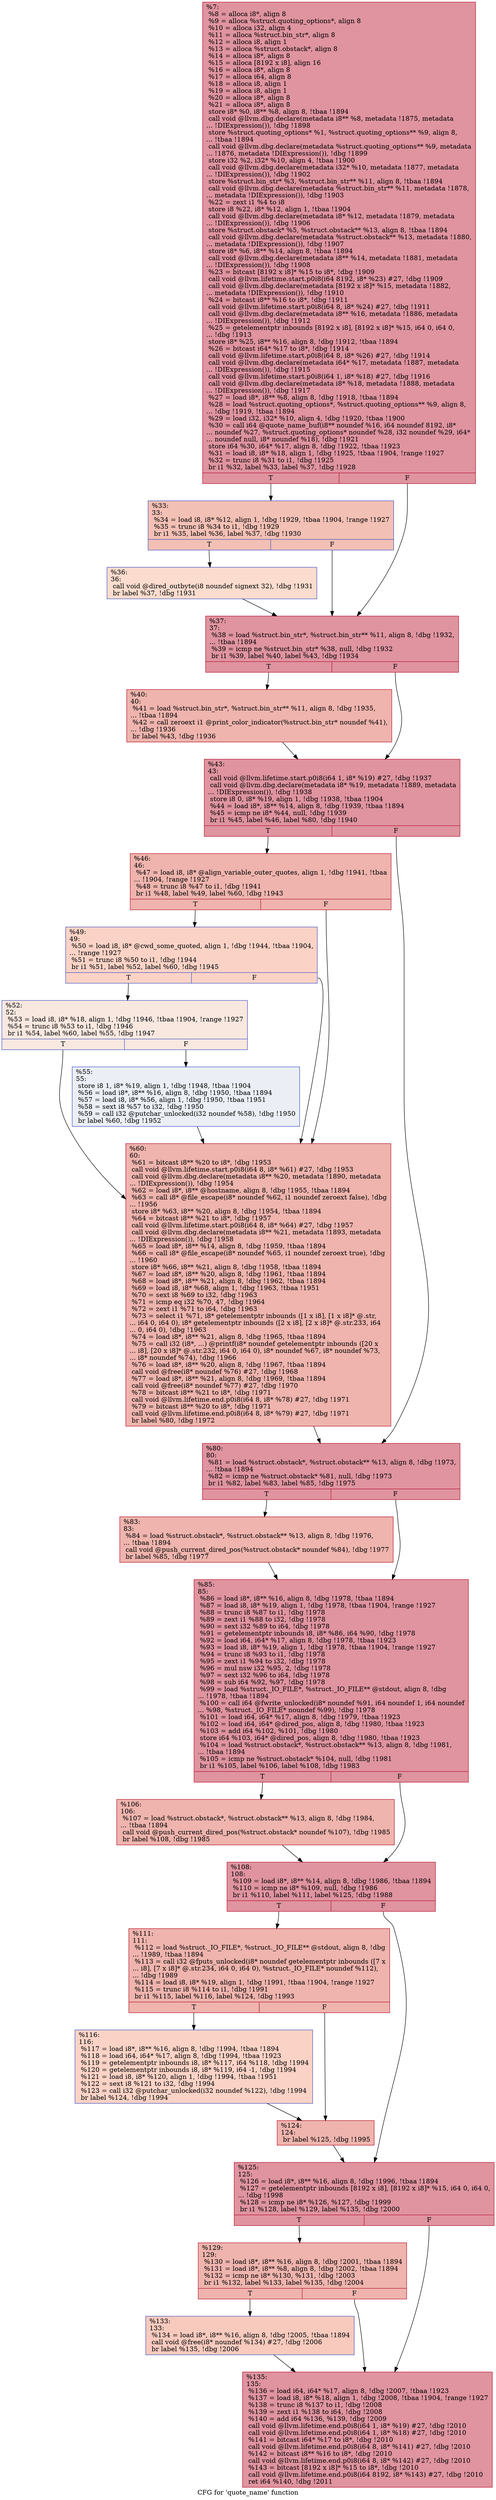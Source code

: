 digraph "CFG for 'quote_name' function" {
	label="CFG for 'quote_name' function";

	Node0x1f7c450 [shape=record,color="#b70d28ff", style=filled, fillcolor="#b70d2870",label="{%7:\l  %8 = alloca i8*, align 8\l  %9 = alloca %struct.quoting_options*, align 8\l  %10 = alloca i32, align 4\l  %11 = alloca %struct.bin_str*, align 8\l  %12 = alloca i8, align 1\l  %13 = alloca %struct.obstack*, align 8\l  %14 = alloca i8*, align 8\l  %15 = alloca [8192 x i8], align 16\l  %16 = alloca i8*, align 8\l  %17 = alloca i64, align 8\l  %18 = alloca i8, align 1\l  %19 = alloca i8, align 1\l  %20 = alloca i8*, align 8\l  %21 = alloca i8*, align 8\l  store i8* %0, i8** %8, align 8, !tbaa !1894\l  call void @llvm.dbg.declare(metadata i8** %8, metadata !1875, metadata\l... !DIExpression()), !dbg !1898\l  store %struct.quoting_options* %1, %struct.quoting_options** %9, align 8,\l... !tbaa !1894\l  call void @llvm.dbg.declare(metadata %struct.quoting_options** %9, metadata\l... !1876, metadata !DIExpression()), !dbg !1899\l  store i32 %2, i32* %10, align 4, !tbaa !1900\l  call void @llvm.dbg.declare(metadata i32* %10, metadata !1877, metadata\l... !DIExpression()), !dbg !1902\l  store %struct.bin_str* %3, %struct.bin_str** %11, align 8, !tbaa !1894\l  call void @llvm.dbg.declare(metadata %struct.bin_str** %11, metadata !1878,\l... metadata !DIExpression()), !dbg !1903\l  %22 = zext i1 %4 to i8\l  store i8 %22, i8* %12, align 1, !tbaa !1904\l  call void @llvm.dbg.declare(metadata i8* %12, metadata !1879, metadata\l... !DIExpression()), !dbg !1906\l  store %struct.obstack* %5, %struct.obstack** %13, align 8, !tbaa !1894\l  call void @llvm.dbg.declare(metadata %struct.obstack** %13, metadata !1880,\l... metadata !DIExpression()), !dbg !1907\l  store i8* %6, i8** %14, align 8, !tbaa !1894\l  call void @llvm.dbg.declare(metadata i8** %14, metadata !1881, metadata\l... !DIExpression()), !dbg !1908\l  %23 = bitcast [8192 x i8]* %15 to i8*, !dbg !1909\l  call void @llvm.lifetime.start.p0i8(i64 8192, i8* %23) #27, !dbg !1909\l  call void @llvm.dbg.declare(metadata [8192 x i8]* %15, metadata !1882,\l... metadata !DIExpression()), !dbg !1910\l  %24 = bitcast i8** %16 to i8*, !dbg !1911\l  call void @llvm.lifetime.start.p0i8(i64 8, i8* %24) #27, !dbg !1911\l  call void @llvm.dbg.declare(metadata i8** %16, metadata !1886, metadata\l... !DIExpression()), !dbg !1912\l  %25 = getelementptr inbounds [8192 x i8], [8192 x i8]* %15, i64 0, i64 0,\l... !dbg !1913\l  store i8* %25, i8** %16, align 8, !dbg !1912, !tbaa !1894\l  %26 = bitcast i64* %17 to i8*, !dbg !1914\l  call void @llvm.lifetime.start.p0i8(i64 8, i8* %26) #27, !dbg !1914\l  call void @llvm.dbg.declare(metadata i64* %17, metadata !1887, metadata\l... !DIExpression()), !dbg !1915\l  call void @llvm.lifetime.start.p0i8(i64 1, i8* %18) #27, !dbg !1916\l  call void @llvm.dbg.declare(metadata i8* %18, metadata !1888, metadata\l... !DIExpression()), !dbg !1917\l  %27 = load i8*, i8** %8, align 8, !dbg !1918, !tbaa !1894\l  %28 = load %struct.quoting_options*, %struct.quoting_options** %9, align 8,\l... !dbg !1919, !tbaa !1894\l  %29 = load i32, i32* %10, align 4, !dbg !1920, !tbaa !1900\l  %30 = call i64 @quote_name_buf(i8** noundef %16, i64 noundef 8192, i8*\l... noundef %27, %struct.quoting_options* noundef %28, i32 noundef %29, i64*\l... noundef null, i8* noundef %18), !dbg !1921\l  store i64 %30, i64* %17, align 8, !dbg !1922, !tbaa !1923\l  %31 = load i8, i8* %18, align 1, !dbg !1925, !tbaa !1904, !range !1927\l  %32 = trunc i8 %31 to i1, !dbg !1925\l  br i1 %32, label %33, label %37, !dbg !1928\l|{<s0>T|<s1>F}}"];
	Node0x1f7c450:s0 -> Node0x1f7c5a0;
	Node0x1f7c450:s1 -> Node0x1f7c640;
	Node0x1f7c5a0 [shape=record,color="#3d50c3ff", style=filled, fillcolor="#e5705870",label="{%33:\l33:                                               \l  %34 = load i8, i8* %12, align 1, !dbg !1929, !tbaa !1904, !range !1927\l  %35 = trunc i8 %34 to i1, !dbg !1929\l  br i1 %35, label %36, label %37, !dbg !1930\l|{<s0>T|<s1>F}}"];
	Node0x1f7c5a0:s0 -> Node0x1f7c5f0;
	Node0x1f7c5a0:s1 -> Node0x1f7c640;
	Node0x1f7c5f0 [shape=record,color="#3d50c3ff", style=filled, fillcolor="#f7af9170",label="{%36:\l36:                                               \l  call void @dired_outbyte(i8 noundef signext 32), !dbg !1931\l  br label %37, !dbg !1931\l}"];
	Node0x1f7c5f0 -> Node0x1f7c640;
	Node0x1f7c640 [shape=record,color="#b70d28ff", style=filled, fillcolor="#b70d2870",label="{%37:\l37:                                               \l  %38 = load %struct.bin_str*, %struct.bin_str** %11, align 8, !dbg !1932,\l... !tbaa !1894\l  %39 = icmp ne %struct.bin_str* %38, null, !dbg !1932\l  br i1 %39, label %40, label %43, !dbg !1934\l|{<s0>T|<s1>F}}"];
	Node0x1f7c640:s0 -> Node0x1f7c690;
	Node0x1f7c640:s1 -> Node0x1f7c6e0;
	Node0x1f7c690 [shape=record,color="#b70d28ff", style=filled, fillcolor="#d8564670",label="{%40:\l40:                                               \l  %41 = load %struct.bin_str*, %struct.bin_str** %11, align 8, !dbg !1935,\l... !tbaa !1894\l  %42 = call zeroext i1 @print_color_indicator(%struct.bin_str* noundef %41),\l... !dbg !1936\l  br label %43, !dbg !1936\l}"];
	Node0x1f7c690 -> Node0x1f7c6e0;
	Node0x1f7c6e0 [shape=record,color="#b70d28ff", style=filled, fillcolor="#b70d2870",label="{%43:\l43:                                               \l  call void @llvm.lifetime.start.p0i8(i64 1, i8* %19) #27, !dbg !1937\l  call void @llvm.dbg.declare(metadata i8* %19, metadata !1889, metadata\l... !DIExpression()), !dbg !1938\l  store i8 0, i8* %19, align 1, !dbg !1938, !tbaa !1904\l  %44 = load i8*, i8** %14, align 8, !dbg !1939, !tbaa !1894\l  %45 = icmp ne i8* %44, null, !dbg !1939\l  br i1 %45, label %46, label %80, !dbg !1940\l|{<s0>T|<s1>F}}"];
	Node0x1f7c6e0:s0 -> Node0x1f7c730;
	Node0x1f7c6e0:s1 -> Node0x1f7c8c0;
	Node0x1f7c730 [shape=record,color="#b70d28ff", style=filled, fillcolor="#d8564670",label="{%46:\l46:                                               \l  %47 = load i8, i8* @align_variable_outer_quotes, align 1, !dbg !1941, !tbaa\l... !1904, !range !1927\l  %48 = trunc i8 %47 to i1, !dbg !1941\l  br i1 %48, label %49, label %60, !dbg !1943\l|{<s0>T|<s1>F}}"];
	Node0x1f7c730:s0 -> Node0x1f7c780;
	Node0x1f7c730:s1 -> Node0x1f7c870;
	Node0x1f7c780 [shape=record,color="#3d50c3ff", style=filled, fillcolor="#f59c7d70",label="{%49:\l49:                                               \l  %50 = load i8, i8* @cwd_some_quoted, align 1, !dbg !1944, !tbaa !1904,\l... !range !1927\l  %51 = trunc i8 %50 to i1, !dbg !1944\l  br i1 %51, label %52, label %60, !dbg !1945\l|{<s0>T|<s1>F}}"];
	Node0x1f7c780:s0 -> Node0x1f7c7d0;
	Node0x1f7c780:s1 -> Node0x1f7c870;
	Node0x1f7c7d0 [shape=record,color="#3d50c3ff", style=filled, fillcolor="#f1ccb870",label="{%52:\l52:                                               \l  %53 = load i8, i8* %18, align 1, !dbg !1946, !tbaa !1904, !range !1927\l  %54 = trunc i8 %53 to i1, !dbg !1946\l  br i1 %54, label %60, label %55, !dbg !1947\l|{<s0>T|<s1>F}}"];
	Node0x1f7c7d0:s0 -> Node0x1f7c870;
	Node0x1f7c7d0:s1 -> Node0x1f7c820;
	Node0x1f7c820 [shape=record,color="#3d50c3ff", style=filled, fillcolor="#d1dae970",label="{%55:\l55:                                               \l  store i8 1, i8* %19, align 1, !dbg !1948, !tbaa !1904\l  %56 = load i8*, i8** %16, align 8, !dbg !1950, !tbaa !1894\l  %57 = load i8, i8* %56, align 1, !dbg !1950, !tbaa !1951\l  %58 = sext i8 %57 to i32, !dbg !1950\l  %59 = call i32 @putchar_unlocked(i32 noundef %58), !dbg !1950\l  br label %60, !dbg !1952\l}"];
	Node0x1f7c820 -> Node0x1f7c870;
	Node0x1f7c870 [shape=record,color="#b70d28ff", style=filled, fillcolor="#d8564670",label="{%60:\l60:                                               \l  %61 = bitcast i8** %20 to i8*, !dbg !1953\l  call void @llvm.lifetime.start.p0i8(i64 8, i8* %61) #27, !dbg !1953\l  call void @llvm.dbg.declare(metadata i8** %20, metadata !1890, metadata\l... !DIExpression()), !dbg !1954\l  %62 = load i8*, i8** @hostname, align 8, !dbg !1955, !tbaa !1894\l  %63 = call i8* @file_escape(i8* noundef %62, i1 noundef zeroext false), !dbg\l... !1956\l  store i8* %63, i8** %20, align 8, !dbg !1954, !tbaa !1894\l  %64 = bitcast i8** %21 to i8*, !dbg !1957\l  call void @llvm.lifetime.start.p0i8(i64 8, i8* %64) #27, !dbg !1957\l  call void @llvm.dbg.declare(metadata i8** %21, metadata !1893, metadata\l... !DIExpression()), !dbg !1958\l  %65 = load i8*, i8** %14, align 8, !dbg !1959, !tbaa !1894\l  %66 = call i8* @file_escape(i8* noundef %65, i1 noundef zeroext true), !dbg\l... !1960\l  store i8* %66, i8** %21, align 8, !dbg !1958, !tbaa !1894\l  %67 = load i8*, i8** %20, align 8, !dbg !1961, !tbaa !1894\l  %68 = load i8*, i8** %21, align 8, !dbg !1962, !tbaa !1894\l  %69 = load i8, i8* %68, align 1, !dbg !1963, !tbaa !1951\l  %70 = sext i8 %69 to i32, !dbg !1963\l  %71 = icmp eq i32 %70, 47, !dbg !1964\l  %72 = zext i1 %71 to i64, !dbg !1963\l  %73 = select i1 %71, i8* getelementptr inbounds ([1 x i8], [1 x i8]* @.str,\l... i64 0, i64 0), i8* getelementptr inbounds ([2 x i8], [2 x i8]* @.str.233, i64\l... 0, i64 0), !dbg !1963\l  %74 = load i8*, i8** %21, align 8, !dbg !1965, !tbaa !1894\l  %75 = call i32 (i8*, ...) @printf(i8* noundef getelementptr inbounds ([20 x\l... i8], [20 x i8]* @.str.232, i64 0, i64 0), i8* noundef %67, i8* noundef %73,\l... i8* noundef %74), !dbg !1966\l  %76 = load i8*, i8** %20, align 8, !dbg !1967, !tbaa !1894\l  call void @free(i8* noundef %76) #27, !dbg !1968\l  %77 = load i8*, i8** %21, align 8, !dbg !1969, !tbaa !1894\l  call void @free(i8* noundef %77) #27, !dbg !1970\l  %78 = bitcast i8** %21 to i8*, !dbg !1971\l  call void @llvm.lifetime.end.p0i8(i64 8, i8* %78) #27, !dbg !1971\l  %79 = bitcast i8** %20 to i8*, !dbg !1971\l  call void @llvm.lifetime.end.p0i8(i64 8, i8* %79) #27, !dbg !1971\l  br label %80, !dbg !1972\l}"];
	Node0x1f7c870 -> Node0x1f7c8c0;
	Node0x1f7c8c0 [shape=record,color="#b70d28ff", style=filled, fillcolor="#b70d2870",label="{%80:\l80:                                               \l  %81 = load %struct.obstack*, %struct.obstack** %13, align 8, !dbg !1973,\l... !tbaa !1894\l  %82 = icmp ne %struct.obstack* %81, null, !dbg !1973\l  br i1 %82, label %83, label %85, !dbg !1975\l|{<s0>T|<s1>F}}"];
	Node0x1f7c8c0:s0 -> Node0x1f7c910;
	Node0x1f7c8c0:s1 -> Node0x1f7c960;
	Node0x1f7c910 [shape=record,color="#b70d28ff", style=filled, fillcolor="#d8564670",label="{%83:\l83:                                               \l  %84 = load %struct.obstack*, %struct.obstack** %13, align 8, !dbg !1976,\l... !tbaa !1894\l  call void @push_current_dired_pos(%struct.obstack* noundef %84), !dbg !1977\l  br label %85, !dbg !1977\l}"];
	Node0x1f7c910 -> Node0x1f7c960;
	Node0x1f7c960 [shape=record,color="#b70d28ff", style=filled, fillcolor="#b70d2870",label="{%85:\l85:                                               \l  %86 = load i8*, i8** %16, align 8, !dbg !1978, !tbaa !1894\l  %87 = load i8, i8* %19, align 1, !dbg !1978, !tbaa !1904, !range !1927\l  %88 = trunc i8 %87 to i1, !dbg !1978\l  %89 = zext i1 %88 to i32, !dbg !1978\l  %90 = sext i32 %89 to i64, !dbg !1978\l  %91 = getelementptr inbounds i8, i8* %86, i64 %90, !dbg !1978\l  %92 = load i64, i64* %17, align 8, !dbg !1978, !tbaa !1923\l  %93 = load i8, i8* %19, align 1, !dbg !1978, !tbaa !1904, !range !1927\l  %94 = trunc i8 %93 to i1, !dbg !1978\l  %95 = zext i1 %94 to i32, !dbg !1978\l  %96 = mul nsw i32 %95, 2, !dbg !1978\l  %97 = sext i32 %96 to i64, !dbg !1978\l  %98 = sub i64 %92, %97, !dbg !1978\l  %99 = load %struct._IO_FILE*, %struct._IO_FILE** @stdout, align 8, !dbg\l... !1978, !tbaa !1894\l  %100 = call i64 @fwrite_unlocked(i8* noundef %91, i64 noundef 1, i64 noundef\l... %98, %struct._IO_FILE* noundef %99), !dbg !1978\l  %101 = load i64, i64* %17, align 8, !dbg !1979, !tbaa !1923\l  %102 = load i64, i64* @dired_pos, align 8, !dbg !1980, !tbaa !1923\l  %103 = add i64 %102, %101, !dbg !1980\l  store i64 %103, i64* @dired_pos, align 8, !dbg !1980, !tbaa !1923\l  %104 = load %struct.obstack*, %struct.obstack** %13, align 8, !dbg !1981,\l... !tbaa !1894\l  %105 = icmp ne %struct.obstack* %104, null, !dbg !1981\l  br i1 %105, label %106, label %108, !dbg !1983\l|{<s0>T|<s1>F}}"];
	Node0x1f7c960:s0 -> Node0x1f7c9b0;
	Node0x1f7c960:s1 -> Node0x1f7ca00;
	Node0x1f7c9b0 [shape=record,color="#b70d28ff", style=filled, fillcolor="#d8564670",label="{%106:\l106:                                              \l  %107 = load %struct.obstack*, %struct.obstack** %13, align 8, !dbg !1984,\l... !tbaa !1894\l  call void @push_current_dired_pos(%struct.obstack* noundef %107), !dbg !1985\l  br label %108, !dbg !1985\l}"];
	Node0x1f7c9b0 -> Node0x1f7ca00;
	Node0x1f7ca00 [shape=record,color="#b70d28ff", style=filled, fillcolor="#b70d2870",label="{%108:\l108:                                              \l  %109 = load i8*, i8** %14, align 8, !dbg !1986, !tbaa !1894\l  %110 = icmp ne i8* %109, null, !dbg !1986\l  br i1 %110, label %111, label %125, !dbg !1988\l|{<s0>T|<s1>F}}"];
	Node0x1f7ca00:s0 -> Node0x1f7ca50;
	Node0x1f7ca00:s1 -> Node0x1f7cb40;
	Node0x1f7ca50 [shape=record,color="#b70d28ff", style=filled, fillcolor="#d8564670",label="{%111:\l111:                                              \l  %112 = load %struct._IO_FILE*, %struct._IO_FILE** @stdout, align 8, !dbg\l... !1989, !tbaa !1894\l  %113 = call i32 @fputs_unlocked(i8* noundef getelementptr inbounds ([7 x\l... i8], [7 x i8]* @.str.234, i64 0, i64 0), %struct._IO_FILE* noundef %112),\l... !dbg !1989\l  %114 = load i8, i8* %19, align 1, !dbg !1991, !tbaa !1904, !range !1927\l  %115 = trunc i8 %114 to i1, !dbg !1991\l  br i1 %115, label %116, label %124, !dbg !1993\l|{<s0>T|<s1>F}}"];
	Node0x1f7ca50:s0 -> Node0x1f7caa0;
	Node0x1f7ca50:s1 -> Node0x1f7caf0;
	Node0x1f7caa0 [shape=record,color="#3d50c3ff", style=filled, fillcolor="#f59c7d70",label="{%116:\l116:                                              \l  %117 = load i8*, i8** %16, align 8, !dbg !1994, !tbaa !1894\l  %118 = load i64, i64* %17, align 8, !dbg !1994, !tbaa !1923\l  %119 = getelementptr inbounds i8, i8* %117, i64 %118, !dbg !1994\l  %120 = getelementptr inbounds i8, i8* %119, i64 -1, !dbg !1994\l  %121 = load i8, i8* %120, align 1, !dbg !1994, !tbaa !1951\l  %122 = sext i8 %121 to i32, !dbg !1994\l  %123 = call i32 @putchar_unlocked(i32 noundef %122), !dbg !1994\l  br label %124, !dbg !1994\l}"];
	Node0x1f7caa0 -> Node0x1f7caf0;
	Node0x1f7caf0 [shape=record,color="#b70d28ff", style=filled, fillcolor="#d8564670",label="{%124:\l124:                                              \l  br label %125, !dbg !1995\l}"];
	Node0x1f7caf0 -> Node0x1f7cb40;
	Node0x1f7cb40 [shape=record,color="#b70d28ff", style=filled, fillcolor="#b70d2870",label="{%125:\l125:                                              \l  %126 = load i8*, i8** %16, align 8, !dbg !1996, !tbaa !1894\l  %127 = getelementptr inbounds [8192 x i8], [8192 x i8]* %15, i64 0, i64 0,\l... !dbg !1998\l  %128 = icmp ne i8* %126, %127, !dbg !1999\l  br i1 %128, label %129, label %135, !dbg !2000\l|{<s0>T|<s1>F}}"];
	Node0x1f7cb40:s0 -> Node0x1f7cb90;
	Node0x1f7cb40:s1 -> Node0x1f7cc30;
	Node0x1f7cb90 [shape=record,color="#b70d28ff", style=filled, fillcolor="#d8564670",label="{%129:\l129:                                              \l  %130 = load i8*, i8** %16, align 8, !dbg !2001, !tbaa !1894\l  %131 = load i8*, i8** %8, align 8, !dbg !2002, !tbaa !1894\l  %132 = icmp ne i8* %130, %131, !dbg !2003\l  br i1 %132, label %133, label %135, !dbg !2004\l|{<s0>T|<s1>F}}"];
	Node0x1f7cb90:s0 -> Node0x1f7cbe0;
	Node0x1f7cb90:s1 -> Node0x1f7cc30;
	Node0x1f7cbe0 [shape=record,color="#3d50c3ff", style=filled, fillcolor="#ef886b70",label="{%133:\l133:                                              \l  %134 = load i8*, i8** %16, align 8, !dbg !2005, !tbaa !1894\l  call void @free(i8* noundef %134) #27, !dbg !2006\l  br label %135, !dbg !2006\l}"];
	Node0x1f7cbe0 -> Node0x1f7cc30;
	Node0x1f7cc30 [shape=record,color="#b70d28ff", style=filled, fillcolor="#b70d2870",label="{%135:\l135:                                              \l  %136 = load i64, i64* %17, align 8, !dbg !2007, !tbaa !1923\l  %137 = load i8, i8* %18, align 1, !dbg !2008, !tbaa !1904, !range !1927\l  %138 = trunc i8 %137 to i1, !dbg !2008\l  %139 = zext i1 %138 to i64, !dbg !2008\l  %140 = add i64 %136, %139, !dbg !2009\l  call void @llvm.lifetime.end.p0i8(i64 1, i8* %19) #27, !dbg !2010\l  call void @llvm.lifetime.end.p0i8(i64 1, i8* %18) #27, !dbg !2010\l  %141 = bitcast i64* %17 to i8*, !dbg !2010\l  call void @llvm.lifetime.end.p0i8(i64 8, i8* %141) #27, !dbg !2010\l  %142 = bitcast i8** %16 to i8*, !dbg !2010\l  call void @llvm.lifetime.end.p0i8(i64 8, i8* %142) #27, !dbg !2010\l  %143 = bitcast [8192 x i8]* %15 to i8*, !dbg !2010\l  call void @llvm.lifetime.end.p0i8(i64 8192, i8* %143) #27, !dbg !2010\l  ret i64 %140, !dbg !2011\l}"];
}
